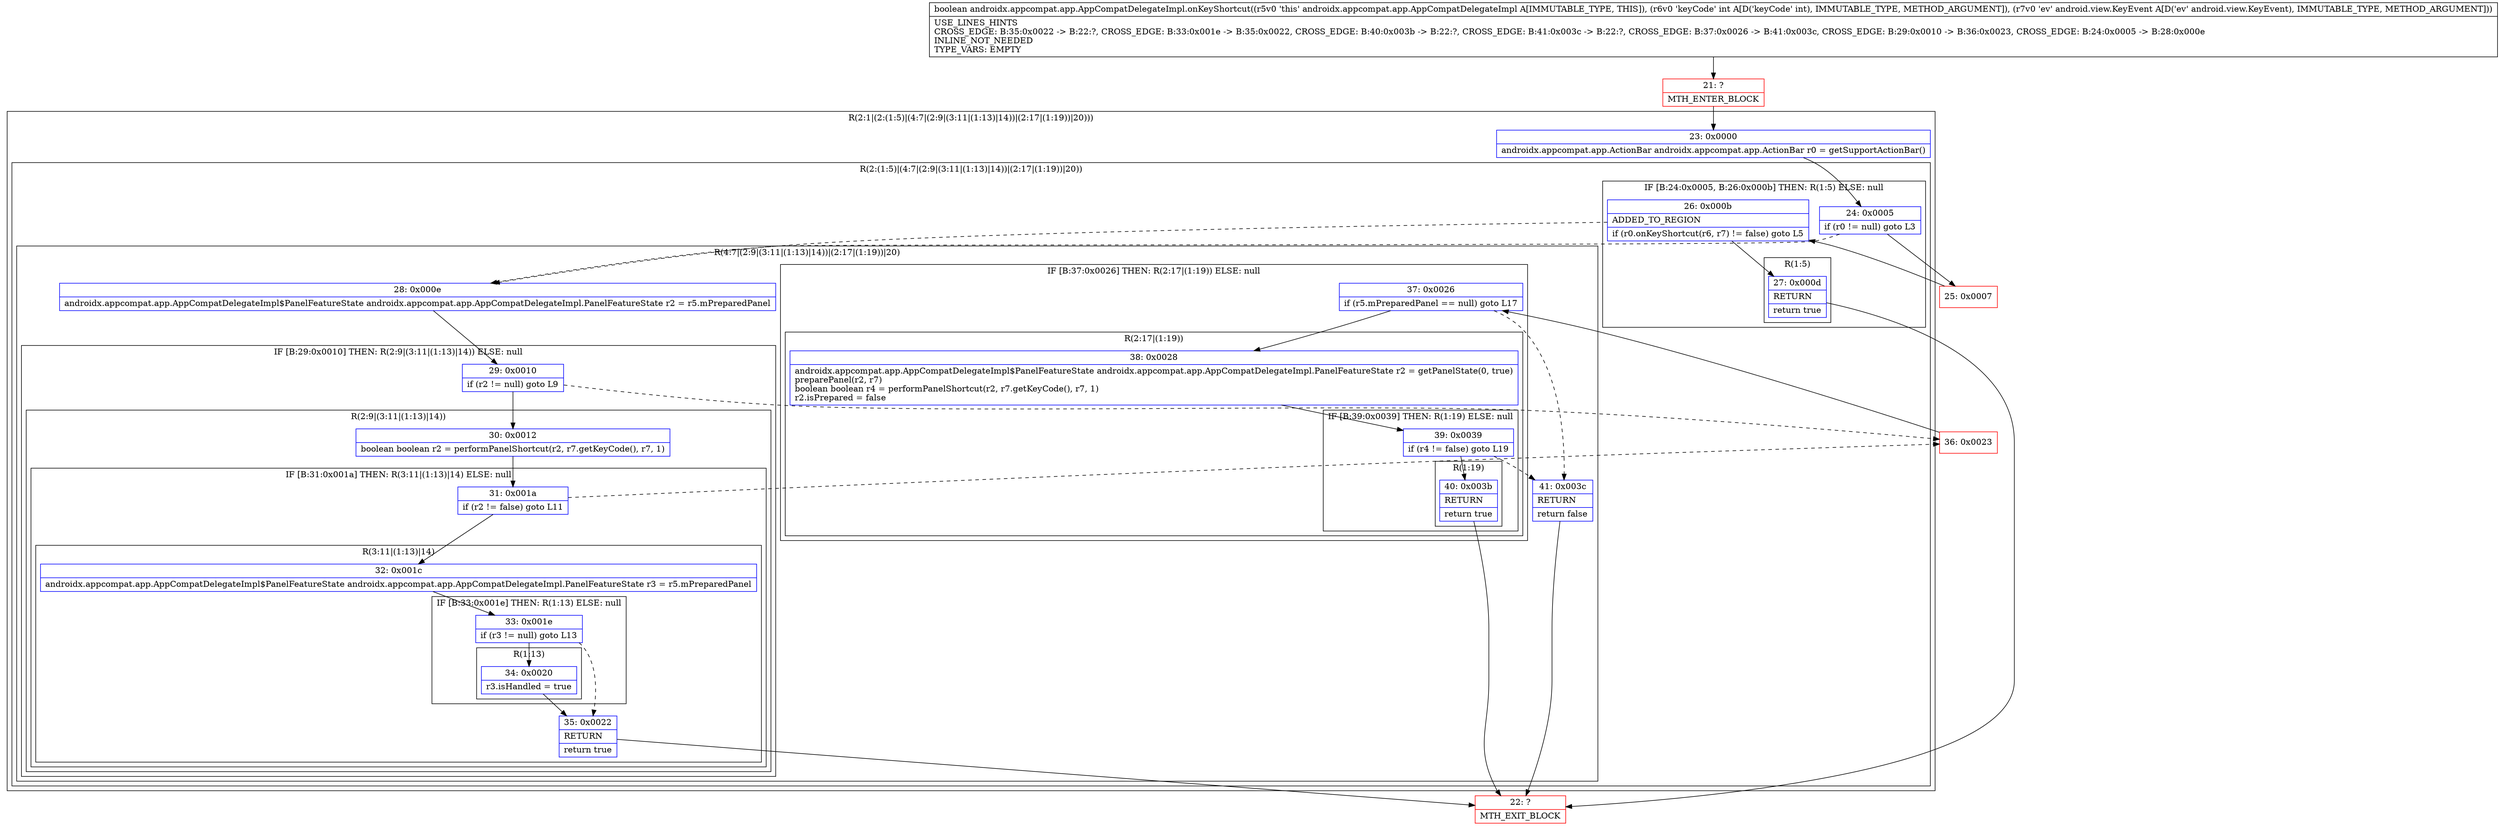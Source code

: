 digraph "CFG forandroidx.appcompat.app.AppCompatDelegateImpl.onKeyShortcut(ILandroid\/view\/KeyEvent;)Z" {
subgraph cluster_Region_1435932019 {
label = "R(2:1|(2:(1:5)|(4:7|(2:9|(3:11|(1:13)|14))|(2:17|(1:19))|20)))";
node [shape=record,color=blue];
Node_23 [shape=record,label="{23\:\ 0x0000|androidx.appcompat.app.ActionBar androidx.appcompat.app.ActionBar r0 = getSupportActionBar()\l}"];
subgraph cluster_Region_936836840 {
label = "R(2:(1:5)|(4:7|(2:9|(3:11|(1:13)|14))|(2:17|(1:19))|20))";
node [shape=record,color=blue];
subgraph cluster_IfRegion_1447612764 {
label = "IF [B:24:0x0005, B:26:0x000b] THEN: R(1:5) ELSE: null";
node [shape=record,color=blue];
Node_24 [shape=record,label="{24\:\ 0x0005|if (r0 != null) goto L3\l}"];
Node_26 [shape=record,label="{26\:\ 0x000b|ADDED_TO_REGION\l|if (r0.onKeyShortcut(r6, r7) != false) goto L5\l}"];
subgraph cluster_Region_1081174579 {
label = "R(1:5)";
node [shape=record,color=blue];
Node_27 [shape=record,label="{27\:\ 0x000d|RETURN\l|return true\l}"];
}
}
subgraph cluster_Region_1205464961 {
label = "R(4:7|(2:9|(3:11|(1:13)|14))|(2:17|(1:19))|20)";
node [shape=record,color=blue];
Node_28 [shape=record,label="{28\:\ 0x000e|androidx.appcompat.app.AppCompatDelegateImpl$PanelFeatureState androidx.appcompat.app.AppCompatDelegateImpl.PanelFeatureState r2 = r5.mPreparedPanel\l}"];
subgraph cluster_IfRegion_1261546823 {
label = "IF [B:29:0x0010] THEN: R(2:9|(3:11|(1:13)|14)) ELSE: null";
node [shape=record,color=blue];
Node_29 [shape=record,label="{29\:\ 0x0010|if (r2 != null) goto L9\l}"];
subgraph cluster_Region_711824479 {
label = "R(2:9|(3:11|(1:13)|14))";
node [shape=record,color=blue];
Node_30 [shape=record,label="{30\:\ 0x0012|boolean boolean r2 = performPanelShortcut(r2, r7.getKeyCode(), r7, 1)\l}"];
subgraph cluster_IfRegion_1947205582 {
label = "IF [B:31:0x001a] THEN: R(3:11|(1:13)|14) ELSE: null";
node [shape=record,color=blue];
Node_31 [shape=record,label="{31\:\ 0x001a|if (r2 != false) goto L11\l}"];
subgraph cluster_Region_847663740 {
label = "R(3:11|(1:13)|14)";
node [shape=record,color=blue];
Node_32 [shape=record,label="{32\:\ 0x001c|androidx.appcompat.app.AppCompatDelegateImpl$PanelFeatureState androidx.appcompat.app.AppCompatDelegateImpl.PanelFeatureState r3 = r5.mPreparedPanel\l}"];
subgraph cluster_IfRegion_1944806089 {
label = "IF [B:33:0x001e] THEN: R(1:13) ELSE: null";
node [shape=record,color=blue];
Node_33 [shape=record,label="{33\:\ 0x001e|if (r3 != null) goto L13\l}"];
subgraph cluster_Region_1348502445 {
label = "R(1:13)";
node [shape=record,color=blue];
Node_34 [shape=record,label="{34\:\ 0x0020|r3.isHandled = true\l}"];
}
}
Node_35 [shape=record,label="{35\:\ 0x0022|RETURN\l|return true\l}"];
}
}
}
}
subgraph cluster_IfRegion_665827347 {
label = "IF [B:37:0x0026] THEN: R(2:17|(1:19)) ELSE: null";
node [shape=record,color=blue];
Node_37 [shape=record,label="{37\:\ 0x0026|if (r5.mPreparedPanel == null) goto L17\l}"];
subgraph cluster_Region_985621119 {
label = "R(2:17|(1:19))";
node [shape=record,color=blue];
Node_38 [shape=record,label="{38\:\ 0x0028|androidx.appcompat.app.AppCompatDelegateImpl$PanelFeatureState androidx.appcompat.app.AppCompatDelegateImpl.PanelFeatureState r2 = getPanelState(0, true)\lpreparePanel(r2, r7)\lboolean boolean r4 = performPanelShortcut(r2, r7.getKeyCode(), r7, 1)\lr2.isPrepared = false\l}"];
subgraph cluster_IfRegion_848439118 {
label = "IF [B:39:0x0039] THEN: R(1:19) ELSE: null";
node [shape=record,color=blue];
Node_39 [shape=record,label="{39\:\ 0x0039|if (r4 != false) goto L19\l}"];
subgraph cluster_Region_722755641 {
label = "R(1:19)";
node [shape=record,color=blue];
Node_40 [shape=record,label="{40\:\ 0x003b|RETURN\l|return true\l}"];
}
}
}
}
Node_41 [shape=record,label="{41\:\ 0x003c|RETURN\l|return false\l}"];
}
}
}
Node_21 [shape=record,color=red,label="{21\:\ ?|MTH_ENTER_BLOCK\l}"];
Node_25 [shape=record,color=red,label="{25\:\ 0x0007}"];
Node_22 [shape=record,color=red,label="{22\:\ ?|MTH_EXIT_BLOCK\l}"];
Node_36 [shape=record,color=red,label="{36\:\ 0x0023}"];
MethodNode[shape=record,label="{boolean androidx.appcompat.app.AppCompatDelegateImpl.onKeyShortcut((r5v0 'this' androidx.appcompat.app.AppCompatDelegateImpl A[IMMUTABLE_TYPE, THIS]), (r6v0 'keyCode' int A[D('keyCode' int), IMMUTABLE_TYPE, METHOD_ARGUMENT]), (r7v0 'ev' android.view.KeyEvent A[D('ev' android.view.KeyEvent), IMMUTABLE_TYPE, METHOD_ARGUMENT]))  | USE_LINES_HINTS\lCROSS_EDGE: B:35:0x0022 \-\> B:22:?, CROSS_EDGE: B:33:0x001e \-\> B:35:0x0022, CROSS_EDGE: B:40:0x003b \-\> B:22:?, CROSS_EDGE: B:41:0x003c \-\> B:22:?, CROSS_EDGE: B:37:0x0026 \-\> B:41:0x003c, CROSS_EDGE: B:29:0x0010 \-\> B:36:0x0023, CROSS_EDGE: B:24:0x0005 \-\> B:28:0x000e\lINLINE_NOT_NEEDED\lTYPE_VARS: EMPTY\l}"];
MethodNode -> Node_21;Node_23 -> Node_24;
Node_24 -> Node_25;
Node_24 -> Node_28[style=dashed];
Node_26 -> Node_27;
Node_26 -> Node_28[style=dashed];
Node_27 -> Node_22;
Node_28 -> Node_29;
Node_29 -> Node_30;
Node_29 -> Node_36[style=dashed];
Node_30 -> Node_31;
Node_31 -> Node_32;
Node_31 -> Node_36[style=dashed];
Node_32 -> Node_33;
Node_33 -> Node_34;
Node_33 -> Node_35[style=dashed];
Node_34 -> Node_35;
Node_35 -> Node_22;
Node_37 -> Node_38;
Node_37 -> Node_41[style=dashed];
Node_38 -> Node_39;
Node_39 -> Node_40;
Node_39 -> Node_41[style=dashed];
Node_40 -> Node_22;
Node_41 -> Node_22;
Node_21 -> Node_23;
Node_25 -> Node_26;
Node_36 -> Node_37;
}

